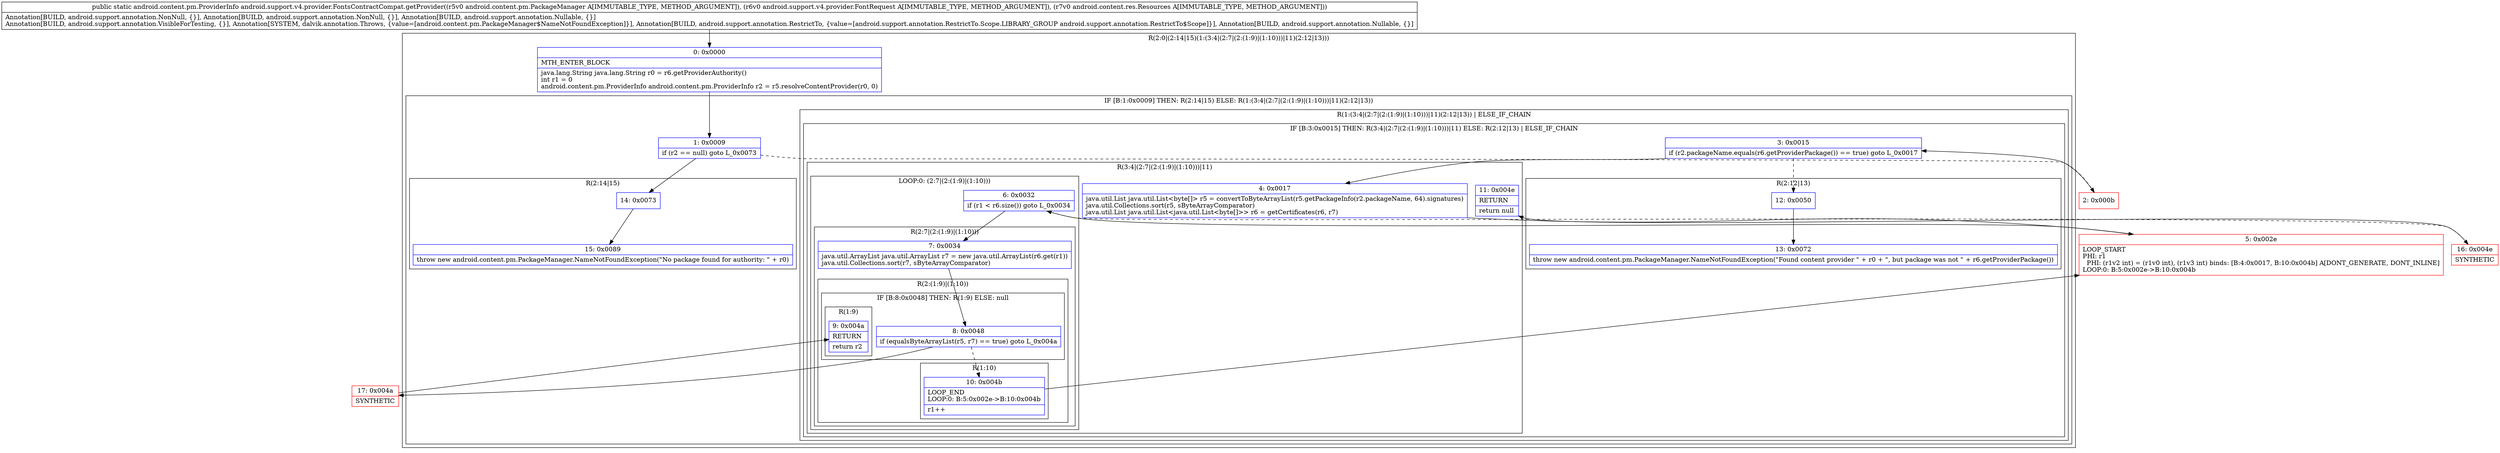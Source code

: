 digraph "CFG forandroid.support.v4.provider.FontsContractCompat.getProvider(Landroid\/content\/pm\/PackageManager;Landroid\/support\/v4\/provider\/FontRequest;Landroid\/content\/res\/Resources;)Landroid\/content\/pm\/ProviderInfo;" {
subgraph cluster_Region_521715997 {
label = "R(2:0|(2:14|15)(1:(3:4|(2:7|(2:(1:9)|(1:10)))|11)(2:12|13)))";
node [shape=record,color=blue];
Node_0 [shape=record,label="{0\:\ 0x0000|MTH_ENTER_BLOCK\l|java.lang.String java.lang.String r0 = r6.getProviderAuthority()\lint r1 = 0\landroid.content.pm.ProviderInfo android.content.pm.ProviderInfo r2 = r5.resolveContentProvider(r0, 0)\l}"];
subgraph cluster_IfRegion_1655190730 {
label = "IF [B:1:0x0009] THEN: R(2:14|15) ELSE: R(1:(3:4|(2:7|(2:(1:9)|(1:10)))|11)(2:12|13))";
node [shape=record,color=blue];
Node_1 [shape=record,label="{1\:\ 0x0009|if (r2 == null) goto L_0x0073\l}"];
subgraph cluster_Region_1130317317 {
label = "R(2:14|15)";
node [shape=record,color=blue];
Node_14 [shape=record,label="{14\:\ 0x0073}"];
Node_15 [shape=record,label="{15\:\ 0x0089|throw new android.content.pm.PackageManager.NameNotFoundException(\"No package found for authority: \" + r0)\l}"];
}
subgraph cluster_Region_2105247496 {
label = "R(1:(3:4|(2:7|(2:(1:9)|(1:10)))|11)(2:12|13)) | ELSE_IF_CHAIN\l";
node [shape=record,color=blue];
subgraph cluster_IfRegion_1184600001 {
label = "IF [B:3:0x0015] THEN: R(3:4|(2:7|(2:(1:9)|(1:10)))|11) ELSE: R(2:12|13) | ELSE_IF_CHAIN\l";
node [shape=record,color=blue];
Node_3 [shape=record,label="{3\:\ 0x0015|if (r2.packageName.equals(r6.getProviderPackage()) == true) goto L_0x0017\l}"];
subgraph cluster_Region_1916414899 {
label = "R(3:4|(2:7|(2:(1:9)|(1:10)))|11)";
node [shape=record,color=blue];
Node_4 [shape=record,label="{4\:\ 0x0017|java.util.List java.util.List\<byte[]\> r5 = convertToByteArrayList(r5.getPackageInfo(r2.packageName, 64).signatures)\ljava.util.Collections.sort(r5, sByteArrayComparator)\ljava.util.List java.util.List\<java.util.List\<byte[]\>\> r6 = getCertificates(r6, r7)\l}"];
subgraph cluster_LoopRegion_34918526 {
label = "LOOP:0: (2:7|(2:(1:9)|(1:10)))";
node [shape=record,color=blue];
Node_6 [shape=record,label="{6\:\ 0x0032|if (r1 \< r6.size()) goto L_0x0034\l}"];
subgraph cluster_Region_1653334792 {
label = "R(2:7|(2:(1:9)|(1:10)))";
node [shape=record,color=blue];
Node_7 [shape=record,label="{7\:\ 0x0034|java.util.ArrayList java.util.ArrayList r7 = new java.util.ArrayList(r6.get(r1))\ljava.util.Collections.sort(r7, sByteArrayComparator)\l}"];
subgraph cluster_Region_270610150 {
label = "R(2:(1:9)|(1:10))";
node [shape=record,color=blue];
subgraph cluster_IfRegion_1815701011 {
label = "IF [B:8:0x0048] THEN: R(1:9) ELSE: null";
node [shape=record,color=blue];
Node_8 [shape=record,label="{8\:\ 0x0048|if (equalsByteArrayList(r5, r7) == true) goto L_0x004a\l}"];
subgraph cluster_Region_1326716255 {
label = "R(1:9)";
node [shape=record,color=blue];
Node_9 [shape=record,label="{9\:\ 0x004a|RETURN\l|return r2\l}"];
}
}
subgraph cluster_Region_1532881160 {
label = "R(1:10)";
node [shape=record,color=blue];
Node_10 [shape=record,label="{10\:\ 0x004b|LOOP_END\lLOOP:0: B:5:0x002e\-\>B:10:0x004b\l|r1++\l}"];
}
}
}
}
Node_11 [shape=record,label="{11\:\ 0x004e|RETURN\l|return null\l}"];
}
subgraph cluster_Region_623161595 {
label = "R(2:12|13)";
node [shape=record,color=blue];
Node_12 [shape=record,label="{12\:\ 0x0050}"];
Node_13 [shape=record,label="{13\:\ 0x0072|throw new android.content.pm.PackageManager.NameNotFoundException(\"Found content provider \" + r0 + \", but package was not \" + r6.getProviderPackage())\l}"];
}
}
}
}
}
Node_2 [shape=record,color=red,label="{2\:\ 0x000b}"];
Node_5 [shape=record,color=red,label="{5\:\ 0x002e|LOOP_START\lPHI: r1 \l  PHI: (r1v2 int) = (r1v0 int), (r1v3 int) binds: [B:4:0x0017, B:10:0x004b] A[DONT_GENERATE, DONT_INLINE]\lLOOP:0: B:5:0x002e\-\>B:10:0x004b\l}"];
Node_16 [shape=record,color=red,label="{16\:\ 0x004e|SYNTHETIC\l}"];
Node_17 [shape=record,color=red,label="{17\:\ 0x004a|SYNTHETIC\l}"];
MethodNode[shape=record,label="{public static android.content.pm.ProviderInfo android.support.v4.provider.FontsContractCompat.getProvider((r5v0 android.content.pm.PackageManager A[IMMUTABLE_TYPE, METHOD_ARGUMENT]), (r6v0 android.support.v4.provider.FontRequest A[IMMUTABLE_TYPE, METHOD_ARGUMENT]), (r7v0 android.content.res.Resources A[IMMUTABLE_TYPE, METHOD_ARGUMENT]))  | Annotation[BUILD, android.support.annotation.NonNull, \{\}], Annotation[BUILD, android.support.annotation.NonNull, \{\}], Annotation[BUILD, android.support.annotation.Nullable, \{\}]\lAnnotation[BUILD, android.support.annotation.VisibleForTesting, \{\}], Annotation[SYSTEM, dalvik.annotation.Throws, \{value=[android.content.pm.PackageManager$NameNotFoundException]\}], Annotation[BUILD, android.support.annotation.RestrictTo, \{value=[android.support.annotation.RestrictTo.Scope.LIBRARY_GROUP android.support.annotation.RestrictTo$Scope]\}], Annotation[BUILD, android.support.annotation.Nullable, \{\}]\l}"];
MethodNode -> Node_0;
Node_0 -> Node_1;
Node_1 -> Node_2[style=dashed];
Node_1 -> Node_14;
Node_14 -> Node_15;
Node_3 -> Node_4;
Node_3 -> Node_12[style=dashed];
Node_4 -> Node_5;
Node_6 -> Node_7;
Node_6 -> Node_16[style=dashed];
Node_7 -> Node_8;
Node_8 -> Node_10[style=dashed];
Node_8 -> Node_17;
Node_10 -> Node_5;
Node_12 -> Node_13;
Node_2 -> Node_3;
Node_5 -> Node_6;
Node_16 -> Node_11;
Node_17 -> Node_9;
}

